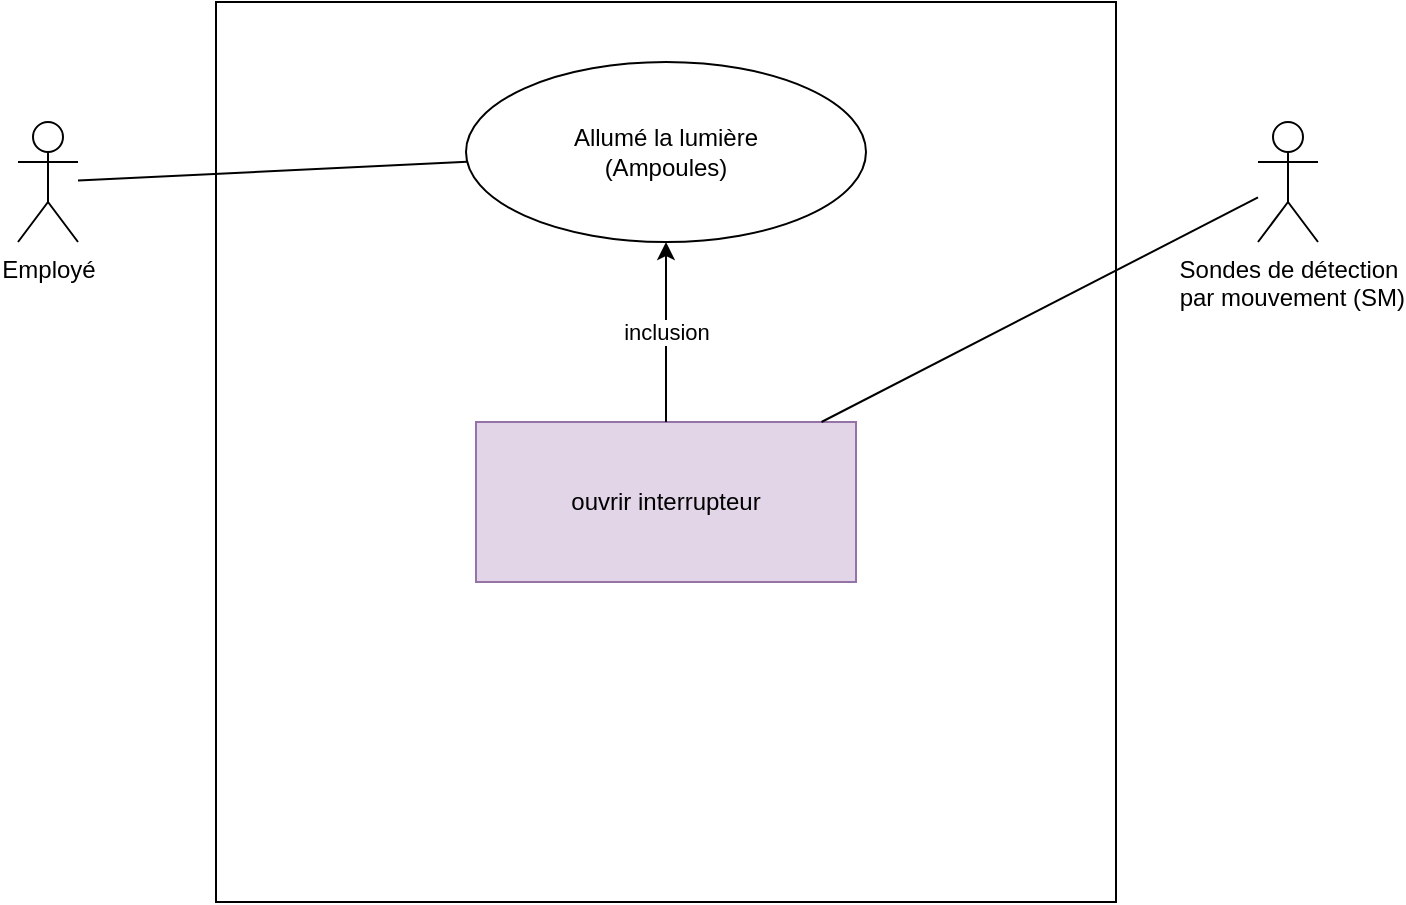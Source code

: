 <mxfile version="25.0.3">
  <diagram name="Page-1" id="Z9sDSFdXzdwzYzmJap8X">
    <mxGraphModel dx="956" dy="468" grid="1" gridSize="10" guides="1" tooltips="1" connect="1" arrows="1" fold="1" page="1" pageScale="1" pageWidth="827" pageHeight="1169" math="0" shadow="0">
      <root>
        <mxCell id="0" />
        <mxCell id="1" parent="0" />
        <mxCell id="w7ZzvlnF-1TlC1WAT-Qv-1" value="" style="whiteSpace=wrap;html=1;aspect=fixed;" vertex="1" parent="1">
          <mxGeometry x="189" y="300" width="450" height="450" as="geometry" />
        </mxCell>
        <mxCell id="w7ZzvlnF-1TlC1WAT-Qv-2" value="ouvrir interrupteur" style="rounded=0;whiteSpace=wrap;html=1;fillColor=#e1d5e7;strokeColor=#9673a6;" vertex="1" parent="1">
          <mxGeometry x="319" y="510" width="190" height="80" as="geometry" />
        </mxCell>
        <mxCell id="w7ZzvlnF-1TlC1WAT-Qv-9" value="Sondes de détection&lt;br&gt;&amp;nbsp;par mouvement (SM)" style="shape=umlActor;verticalLabelPosition=bottom;verticalAlign=top;html=1;" vertex="1" parent="1">
          <mxGeometry x="710" y="360" width="30" height="60" as="geometry" />
        </mxCell>
        <mxCell id="w7ZzvlnF-1TlC1WAT-Qv-10" value="Employé" style="shape=umlActor;verticalLabelPosition=bottom;verticalAlign=top;html=1;" vertex="1" parent="1">
          <mxGeometry x="90" y="360" width="30" height="60" as="geometry" />
        </mxCell>
        <mxCell id="w7ZzvlnF-1TlC1WAT-Qv-11" value="Allumé la lumière&lt;br&gt;(Ampoules)" style="ellipse;whiteSpace=wrap;html=1;" vertex="1" parent="1">
          <mxGeometry x="314" y="330" width="200" height="90" as="geometry" />
        </mxCell>
        <mxCell id="w7ZzvlnF-1TlC1WAT-Qv-12" value="" style="endArrow=classic;html=1;rounded=0;" edge="1" parent="1" source="w7ZzvlnF-1TlC1WAT-Qv-2" target="w7ZzvlnF-1TlC1WAT-Qv-11">
          <mxGeometry relative="1" as="geometry">
            <mxPoint x="390" y="510" as="sourcePoint" />
            <mxPoint x="490" y="510" as="targetPoint" />
          </mxGeometry>
        </mxCell>
        <mxCell id="w7ZzvlnF-1TlC1WAT-Qv-13" value="inclusion" style="edgeLabel;resizable=0;html=1;;align=center;verticalAlign=middle;" connectable="0" vertex="1" parent="w7ZzvlnF-1TlC1WAT-Qv-12">
          <mxGeometry relative="1" as="geometry" />
        </mxCell>
        <mxCell id="w7ZzvlnF-1TlC1WAT-Qv-15" value="" style="endArrow=none;html=1;rounded=0;" edge="1" parent="1" source="w7ZzvlnF-1TlC1WAT-Qv-2" target="w7ZzvlnF-1TlC1WAT-Qv-9">
          <mxGeometry width="50" height="50" relative="1" as="geometry">
            <mxPoint x="420" y="530" as="sourcePoint" />
            <mxPoint x="470" y="480" as="targetPoint" />
          </mxGeometry>
        </mxCell>
        <mxCell id="w7ZzvlnF-1TlC1WAT-Qv-16" value="" style="endArrow=none;html=1;rounded=0;" edge="1" parent="1" source="w7ZzvlnF-1TlC1WAT-Qv-10" target="w7ZzvlnF-1TlC1WAT-Qv-11">
          <mxGeometry width="50" height="50" relative="1" as="geometry">
            <mxPoint x="420" y="540" as="sourcePoint" />
            <mxPoint x="470" y="490" as="targetPoint" />
          </mxGeometry>
        </mxCell>
      </root>
    </mxGraphModel>
  </diagram>
</mxfile>
